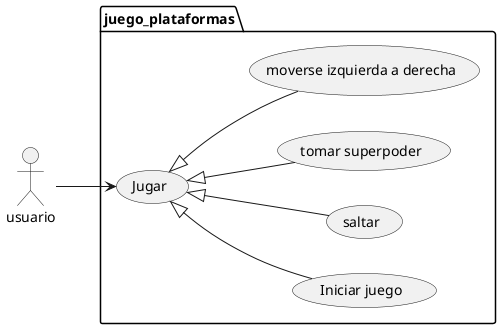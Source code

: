 @startuml
left to right direction

actor usuario as g

'Jugar implica ciertas acciones, como las siguientes:'
package juego_plataformas {
    usecase "Jugar" as UC1
    usecase "Iniciar juego" as UC2
    usecase "saltar" as UC3
    usecase "tomar superpoder" as UC4
    usecase "moverse izquierda a derecha" as UC5

}

g --> UC1
UC1 <|-- UC2
UC1 <|-- UC3
UC1 <|-- UC4
UC1 <|-- UC5

@enduml